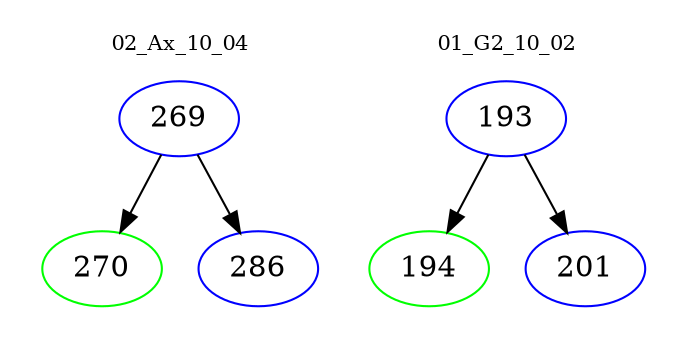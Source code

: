 digraph{
subgraph cluster_0 {
color = white
label = "02_Ax_10_04";
fontsize=10;
T0_269 [label="269", color="blue"]
T0_269 -> T0_270 [color="black"]
T0_270 [label="270", color="green"]
T0_269 -> T0_286 [color="black"]
T0_286 [label="286", color="blue"]
}
subgraph cluster_1 {
color = white
label = "01_G2_10_02";
fontsize=10;
T1_193 [label="193", color="blue"]
T1_193 -> T1_194 [color="black"]
T1_194 [label="194", color="green"]
T1_193 -> T1_201 [color="black"]
T1_201 [label="201", color="blue"]
}
}
